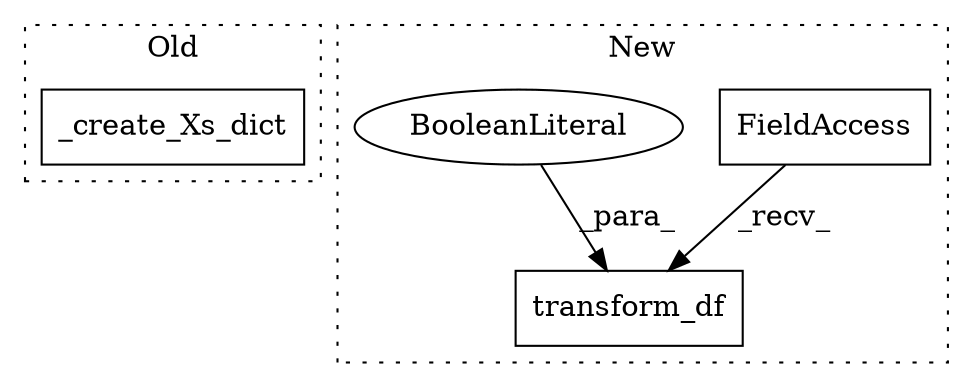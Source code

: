 digraph G {
subgraph cluster0 {
1 [label="_create_Xs_dict" a="32" s="98456,98474" l="16,1" shape="box"];
label = "Old";
style="dotted";
}
subgraph cluster1 {
2 [label="transform_df" a="32" s="94847,94867" l="13,1" shape="box"];
3 [label="FieldAccess" a="22" s="94831" l="15" shape="box"];
4 [label="BooleanLiteral" a="9" s="94863" l="4" shape="ellipse"];
label = "New";
style="dotted";
}
3 -> 2 [label="_recv_"];
4 -> 2 [label="_para_"];
}